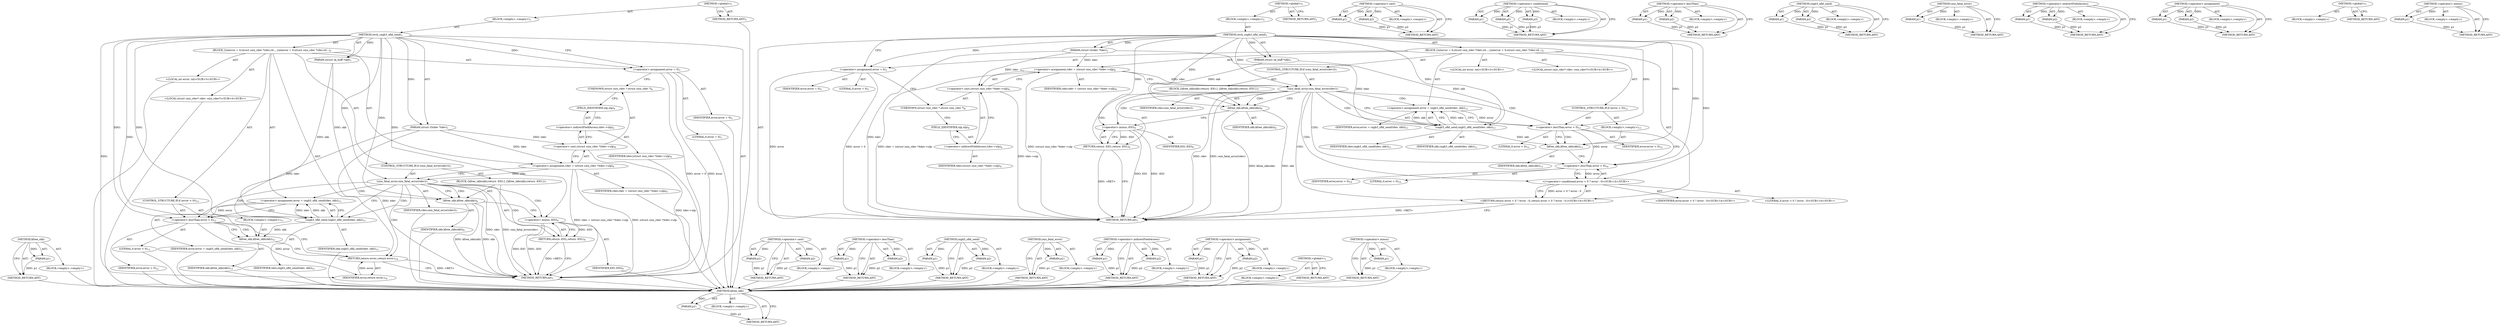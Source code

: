 digraph "&lt;operator&gt;.minus" {
vulnerable_89 [label=<(METHOD,kfree_skb)>];
vulnerable_90 [label=<(PARAM,p1)>];
vulnerable_91 [label=<(BLOCK,&lt;empty&gt;,&lt;empty&gt;)>];
vulnerable_92 [label=<(METHOD_RETURN,ANY)>];
vulnerable_6 [label=<(METHOD,&lt;global&gt;)<SUB>1</SUB>>];
vulnerable_7 [label=<(BLOCK,&lt;empty&gt;,&lt;empty&gt;)<SUB>1</SUB>>];
vulnerable_8 [label=<(METHOD,iwch_cxgb3_ofld_send)<SUB>1</SUB>>];
vulnerable_9 [label=<(PARAM,struct t3cdev *tdev)<SUB>1</SUB>>];
vulnerable_10 [label=<(PARAM,struct sk_buff *skb)<SUB>1</SUB>>];
vulnerable_11 [label=<(BLOCK,{
	int	error = 0;
	struct cxio_rdev *rdev;

	rd...,{
	int	error = 0;
	struct cxio_rdev *rdev;

	rd...)<SUB>2</SUB>>];
vulnerable_12 [label="<(LOCAL,int error: int)<SUB>3</SUB>>"];
vulnerable_13 [label=<(&lt;operator&gt;.assignment,error = 0)<SUB>3</SUB>>];
vulnerable_14 [label=<(IDENTIFIER,error,error = 0)<SUB>3</SUB>>];
vulnerable_15 [label=<(LITERAL,0,error = 0)<SUB>3</SUB>>];
vulnerable_16 [label="<(LOCAL,struct cxio_rdev* rdev: cxio_rdev*)<SUB>4</SUB>>"];
vulnerable_17 [label=<(&lt;operator&gt;.assignment,rdev = (struct cxio_rdev *)tdev-&gt;ulp)<SUB>6</SUB>>];
vulnerable_18 [label=<(IDENTIFIER,rdev,rdev = (struct cxio_rdev *)tdev-&gt;ulp)<SUB>6</SUB>>];
vulnerable_19 [label=<(&lt;operator&gt;.cast,(struct cxio_rdev *)tdev-&gt;ulp)<SUB>6</SUB>>];
vulnerable_20 [label=<(UNKNOWN,struct cxio_rdev *,struct cxio_rdev *)<SUB>6</SUB>>];
vulnerable_21 [label=<(&lt;operator&gt;.indirectFieldAccess,tdev-&gt;ulp)<SUB>6</SUB>>];
vulnerable_22 [label=<(IDENTIFIER,tdev,(struct cxio_rdev *)tdev-&gt;ulp)<SUB>6</SUB>>];
vulnerable_23 [label=<(FIELD_IDENTIFIER,ulp,ulp)<SUB>6</SUB>>];
vulnerable_24 [label=<(CONTROL_STRUCTURE,IF,if (cxio_fatal_error(rdev)))<SUB>7</SUB>>];
vulnerable_25 [label=<(cxio_fatal_error,cxio_fatal_error(rdev))<SUB>7</SUB>>];
vulnerable_26 [label=<(IDENTIFIER,rdev,cxio_fatal_error(rdev))<SUB>7</SUB>>];
vulnerable_27 [label=<(BLOCK,{
		kfree_skb(skb);
		return -EIO;
	},{
		kfree_skb(skb);
		return -EIO;
	})<SUB>7</SUB>>];
vulnerable_28 [label=<(kfree_skb,kfree_skb(skb))<SUB>8</SUB>>];
vulnerable_29 [label=<(IDENTIFIER,skb,kfree_skb(skb))<SUB>8</SUB>>];
vulnerable_30 [label=<(RETURN,return -EIO;,return -EIO;)<SUB>9</SUB>>];
vulnerable_31 [label=<(&lt;operator&gt;.minus,-EIO)<SUB>9</SUB>>];
vulnerable_32 [label=<(IDENTIFIER,EIO,-EIO)<SUB>9</SUB>>];
vulnerable_33 [label=<(&lt;operator&gt;.assignment,error = cxgb3_ofld_send(tdev, skb))<SUB>11</SUB>>];
vulnerable_34 [label=<(IDENTIFIER,error,error = cxgb3_ofld_send(tdev, skb))<SUB>11</SUB>>];
vulnerable_35 [label=<(cxgb3_ofld_send,cxgb3_ofld_send(tdev, skb))<SUB>11</SUB>>];
vulnerable_36 [label=<(IDENTIFIER,tdev,cxgb3_ofld_send(tdev, skb))<SUB>11</SUB>>];
vulnerable_37 [label=<(IDENTIFIER,skb,cxgb3_ofld_send(tdev, skb))<SUB>11</SUB>>];
vulnerable_38 [label=<(CONTROL_STRUCTURE,IF,if (error &lt; 0))<SUB>12</SUB>>];
vulnerable_39 [label=<(&lt;operator&gt;.lessThan,error &lt; 0)<SUB>12</SUB>>];
vulnerable_40 [label=<(IDENTIFIER,error,error &lt; 0)<SUB>12</SUB>>];
vulnerable_41 [label=<(LITERAL,0,error &lt; 0)<SUB>12</SUB>>];
vulnerable_42 [label=<(BLOCK,&lt;empty&gt;,&lt;empty&gt;)<SUB>13</SUB>>];
vulnerable_43 [label=<(kfree_skb,kfree_skb(skb))<SUB>13</SUB>>];
vulnerable_44 [label=<(IDENTIFIER,skb,kfree_skb(skb))<SUB>13</SUB>>];
vulnerable_45 [label=<(RETURN,return error;,return error;)<SUB>14</SUB>>];
vulnerable_46 [label=<(IDENTIFIER,error,return error;)<SUB>14</SUB>>];
vulnerable_47 [label=<(METHOD_RETURN,int)<SUB>1</SUB>>];
vulnerable_49 [label=<(METHOD_RETURN,ANY)<SUB>1</SUB>>];
vulnerable_75 [label=<(METHOD,&lt;operator&gt;.cast)>];
vulnerable_76 [label=<(PARAM,p1)>];
vulnerable_77 [label=<(PARAM,p2)>];
vulnerable_78 [label=<(BLOCK,&lt;empty&gt;,&lt;empty&gt;)>];
vulnerable_79 [label=<(METHOD_RETURN,ANY)>];
vulnerable_102 [label=<(METHOD,&lt;operator&gt;.lessThan)>];
vulnerable_103 [label=<(PARAM,p1)>];
vulnerable_104 [label=<(PARAM,p2)>];
vulnerable_105 [label=<(BLOCK,&lt;empty&gt;,&lt;empty&gt;)>];
vulnerable_106 [label=<(METHOD_RETURN,ANY)>];
vulnerable_97 [label=<(METHOD,cxgb3_ofld_send)>];
vulnerable_98 [label=<(PARAM,p1)>];
vulnerable_99 [label=<(PARAM,p2)>];
vulnerable_100 [label=<(BLOCK,&lt;empty&gt;,&lt;empty&gt;)>];
vulnerable_101 [label=<(METHOD_RETURN,ANY)>];
vulnerable_85 [label=<(METHOD,cxio_fatal_error)>];
vulnerable_86 [label=<(PARAM,p1)>];
vulnerable_87 [label=<(BLOCK,&lt;empty&gt;,&lt;empty&gt;)>];
vulnerable_88 [label=<(METHOD_RETURN,ANY)>];
vulnerable_80 [label=<(METHOD,&lt;operator&gt;.indirectFieldAccess)>];
vulnerable_81 [label=<(PARAM,p1)>];
vulnerable_82 [label=<(PARAM,p2)>];
vulnerable_83 [label=<(BLOCK,&lt;empty&gt;,&lt;empty&gt;)>];
vulnerable_84 [label=<(METHOD_RETURN,ANY)>];
vulnerable_70 [label=<(METHOD,&lt;operator&gt;.assignment)>];
vulnerable_71 [label=<(PARAM,p1)>];
vulnerable_72 [label=<(PARAM,p2)>];
vulnerable_73 [label=<(BLOCK,&lt;empty&gt;,&lt;empty&gt;)>];
vulnerable_74 [label=<(METHOD_RETURN,ANY)>];
vulnerable_64 [label=<(METHOD,&lt;global&gt;)<SUB>1</SUB>>];
vulnerable_65 [label=<(BLOCK,&lt;empty&gt;,&lt;empty&gt;)>];
vulnerable_66 [label=<(METHOD_RETURN,ANY)>];
vulnerable_93 [label=<(METHOD,&lt;operator&gt;.minus)>];
vulnerable_94 [label=<(PARAM,p1)>];
vulnerable_95 [label=<(BLOCK,&lt;empty&gt;,&lt;empty&gt;)>];
vulnerable_96 [label=<(METHOD_RETURN,ANY)>];
fixed_94 [label=<(METHOD,kfree_skb)>];
fixed_95 [label=<(PARAM,p1)>];
fixed_96 [label=<(BLOCK,&lt;empty&gt;,&lt;empty&gt;)>];
fixed_97 [label=<(METHOD_RETURN,ANY)>];
fixed_6 [label=<(METHOD,&lt;global&gt;)<SUB>1</SUB>>];
fixed_7 [label=<(BLOCK,&lt;empty&gt;,&lt;empty&gt;)<SUB>1</SUB>>];
fixed_8 [label=<(METHOD,iwch_cxgb3_ofld_send)<SUB>1</SUB>>];
fixed_9 [label=<(PARAM,struct t3cdev *tdev)<SUB>1</SUB>>];
fixed_10 [label=<(PARAM,struct sk_buff *skb)<SUB>1</SUB>>];
fixed_11 [label=<(BLOCK,{
	int	error = 0;
	struct cxio_rdev *rdev;

	rd...,{
	int	error = 0;
	struct cxio_rdev *rdev;

	rd...)<SUB>2</SUB>>];
fixed_12 [label="<(LOCAL,int error: int)<SUB>3</SUB>>"];
fixed_13 [label=<(&lt;operator&gt;.assignment,error = 0)<SUB>3</SUB>>];
fixed_14 [label=<(IDENTIFIER,error,error = 0)<SUB>3</SUB>>];
fixed_15 [label=<(LITERAL,0,error = 0)<SUB>3</SUB>>];
fixed_16 [label="<(LOCAL,struct cxio_rdev* rdev: cxio_rdev*)<SUB>4</SUB>>"];
fixed_17 [label=<(&lt;operator&gt;.assignment,rdev = (struct cxio_rdev *)tdev-&gt;ulp)<SUB>6</SUB>>];
fixed_18 [label=<(IDENTIFIER,rdev,rdev = (struct cxio_rdev *)tdev-&gt;ulp)<SUB>6</SUB>>];
fixed_19 [label=<(&lt;operator&gt;.cast,(struct cxio_rdev *)tdev-&gt;ulp)<SUB>6</SUB>>];
fixed_20 [label=<(UNKNOWN,struct cxio_rdev *,struct cxio_rdev *)<SUB>6</SUB>>];
fixed_21 [label=<(&lt;operator&gt;.indirectFieldAccess,tdev-&gt;ulp)<SUB>6</SUB>>];
fixed_22 [label=<(IDENTIFIER,tdev,(struct cxio_rdev *)tdev-&gt;ulp)<SUB>6</SUB>>];
fixed_23 [label=<(FIELD_IDENTIFIER,ulp,ulp)<SUB>6</SUB>>];
fixed_24 [label=<(CONTROL_STRUCTURE,IF,if (cxio_fatal_error(rdev)))<SUB>7</SUB>>];
fixed_25 [label=<(cxio_fatal_error,cxio_fatal_error(rdev))<SUB>7</SUB>>];
fixed_26 [label=<(IDENTIFIER,rdev,cxio_fatal_error(rdev))<SUB>7</SUB>>];
fixed_27 [label=<(BLOCK,{
		kfree_skb(skb);
		return -EIO;
	},{
		kfree_skb(skb);
		return -EIO;
	})<SUB>7</SUB>>];
fixed_28 [label=<(kfree_skb,kfree_skb(skb))<SUB>8</SUB>>];
fixed_29 [label=<(IDENTIFIER,skb,kfree_skb(skb))<SUB>8</SUB>>];
fixed_30 [label=<(RETURN,return -EIO;,return -EIO;)<SUB>9</SUB>>];
fixed_31 [label=<(&lt;operator&gt;.minus,-EIO)<SUB>9</SUB>>];
fixed_32 [label=<(IDENTIFIER,EIO,-EIO)<SUB>9</SUB>>];
fixed_33 [label=<(&lt;operator&gt;.assignment,error = cxgb3_ofld_send(tdev, skb))<SUB>11</SUB>>];
fixed_34 [label=<(IDENTIFIER,error,error = cxgb3_ofld_send(tdev, skb))<SUB>11</SUB>>];
fixed_35 [label=<(cxgb3_ofld_send,cxgb3_ofld_send(tdev, skb))<SUB>11</SUB>>];
fixed_36 [label=<(IDENTIFIER,tdev,cxgb3_ofld_send(tdev, skb))<SUB>11</SUB>>];
fixed_37 [label=<(IDENTIFIER,skb,cxgb3_ofld_send(tdev, skb))<SUB>11</SUB>>];
fixed_38 [label=<(CONTROL_STRUCTURE,IF,if (error &lt; 0))<SUB>12</SUB>>];
fixed_39 [label=<(&lt;operator&gt;.lessThan,error &lt; 0)<SUB>12</SUB>>];
fixed_40 [label=<(IDENTIFIER,error,error &lt; 0)<SUB>12</SUB>>];
fixed_41 [label=<(LITERAL,0,error &lt; 0)<SUB>12</SUB>>];
fixed_42 [label=<(BLOCK,&lt;empty&gt;,&lt;empty&gt;)<SUB>13</SUB>>];
fixed_43 [label=<(kfree_skb,kfree_skb(skb))<SUB>13</SUB>>];
fixed_44 [label=<(IDENTIFIER,skb,kfree_skb(skb))<SUB>13</SUB>>];
fixed_45 [label="<(RETURN,return error &lt; 0 ? error : 0;,return error &lt; 0 ? error : 0;)<SUB>14</SUB>>"];
fixed_46 [label="<(&lt;operator&gt;.conditional,error &lt; 0 ? error : 0)<SUB>14</SUB>>"];
fixed_47 [label=<(&lt;operator&gt;.lessThan,error &lt; 0)<SUB>14</SUB>>];
fixed_48 [label=<(IDENTIFIER,error,error &lt; 0)<SUB>14</SUB>>];
fixed_49 [label=<(LITERAL,0,error &lt; 0)<SUB>14</SUB>>];
fixed_50 [label="<(IDENTIFIER,error,error &lt; 0 ? error : 0)<SUB>14</SUB>>"];
fixed_51 [label="<(LITERAL,0,error &lt; 0 ? error : 0)<SUB>14</SUB>>"];
fixed_52 [label=<(METHOD_RETURN,int)<SUB>1</SUB>>];
fixed_54 [label=<(METHOD_RETURN,ANY)<SUB>1</SUB>>];
fixed_80 [label=<(METHOD,&lt;operator&gt;.cast)>];
fixed_81 [label=<(PARAM,p1)>];
fixed_82 [label=<(PARAM,p2)>];
fixed_83 [label=<(BLOCK,&lt;empty&gt;,&lt;empty&gt;)>];
fixed_84 [label=<(METHOD_RETURN,ANY)>];
fixed_112 [label=<(METHOD,&lt;operator&gt;.conditional)>];
fixed_113 [label=<(PARAM,p1)>];
fixed_114 [label=<(PARAM,p2)>];
fixed_115 [label=<(PARAM,p3)>];
fixed_116 [label=<(BLOCK,&lt;empty&gt;,&lt;empty&gt;)>];
fixed_117 [label=<(METHOD_RETURN,ANY)>];
fixed_107 [label=<(METHOD,&lt;operator&gt;.lessThan)>];
fixed_108 [label=<(PARAM,p1)>];
fixed_109 [label=<(PARAM,p2)>];
fixed_110 [label=<(BLOCK,&lt;empty&gt;,&lt;empty&gt;)>];
fixed_111 [label=<(METHOD_RETURN,ANY)>];
fixed_102 [label=<(METHOD,cxgb3_ofld_send)>];
fixed_103 [label=<(PARAM,p1)>];
fixed_104 [label=<(PARAM,p2)>];
fixed_105 [label=<(BLOCK,&lt;empty&gt;,&lt;empty&gt;)>];
fixed_106 [label=<(METHOD_RETURN,ANY)>];
fixed_90 [label=<(METHOD,cxio_fatal_error)>];
fixed_91 [label=<(PARAM,p1)>];
fixed_92 [label=<(BLOCK,&lt;empty&gt;,&lt;empty&gt;)>];
fixed_93 [label=<(METHOD_RETURN,ANY)>];
fixed_85 [label=<(METHOD,&lt;operator&gt;.indirectFieldAccess)>];
fixed_86 [label=<(PARAM,p1)>];
fixed_87 [label=<(PARAM,p2)>];
fixed_88 [label=<(BLOCK,&lt;empty&gt;,&lt;empty&gt;)>];
fixed_89 [label=<(METHOD_RETURN,ANY)>];
fixed_75 [label=<(METHOD,&lt;operator&gt;.assignment)>];
fixed_76 [label=<(PARAM,p1)>];
fixed_77 [label=<(PARAM,p2)>];
fixed_78 [label=<(BLOCK,&lt;empty&gt;,&lt;empty&gt;)>];
fixed_79 [label=<(METHOD_RETURN,ANY)>];
fixed_69 [label=<(METHOD,&lt;global&gt;)<SUB>1</SUB>>];
fixed_70 [label=<(BLOCK,&lt;empty&gt;,&lt;empty&gt;)>];
fixed_71 [label=<(METHOD_RETURN,ANY)>];
fixed_98 [label=<(METHOD,&lt;operator&gt;.minus)>];
fixed_99 [label=<(PARAM,p1)>];
fixed_100 [label=<(BLOCK,&lt;empty&gt;,&lt;empty&gt;)>];
fixed_101 [label=<(METHOD_RETURN,ANY)>];
vulnerable_89 -> vulnerable_90  [key=0, label="AST: "];
vulnerable_89 -> vulnerable_90  [key=1, label="DDG: "];
vulnerable_89 -> vulnerable_91  [key=0, label="AST: "];
vulnerable_89 -> vulnerable_92  [key=0, label="AST: "];
vulnerable_89 -> vulnerable_92  [key=1, label="CFG: "];
vulnerable_90 -> vulnerable_92  [key=0, label="DDG: p1"];
vulnerable_91 -> fixed_94  [key=0];
vulnerable_92 -> fixed_94  [key=0];
vulnerable_6 -> vulnerable_7  [key=0, label="AST: "];
vulnerable_6 -> vulnerable_49  [key=0, label="AST: "];
vulnerable_6 -> vulnerable_49  [key=1, label="CFG: "];
vulnerable_7 -> vulnerable_8  [key=0, label="AST: "];
vulnerable_8 -> vulnerable_9  [key=0, label="AST: "];
vulnerable_8 -> vulnerable_9  [key=1, label="DDG: "];
vulnerable_8 -> vulnerable_10  [key=0, label="AST: "];
vulnerable_8 -> vulnerable_10  [key=1, label="DDG: "];
vulnerable_8 -> vulnerable_11  [key=0, label="AST: "];
vulnerable_8 -> vulnerable_47  [key=0, label="AST: "];
vulnerable_8 -> vulnerable_13  [key=0, label="CFG: "];
vulnerable_8 -> vulnerable_13  [key=1, label="DDG: "];
vulnerable_8 -> vulnerable_46  [key=0, label="DDG: "];
vulnerable_8 -> vulnerable_25  [key=0, label="DDG: "];
vulnerable_8 -> vulnerable_35  [key=0, label="DDG: "];
vulnerable_8 -> vulnerable_39  [key=0, label="DDG: "];
vulnerable_8 -> vulnerable_28  [key=0, label="DDG: "];
vulnerable_8 -> vulnerable_43  [key=0, label="DDG: "];
vulnerable_8 -> vulnerable_31  [key=0, label="DDG: "];
vulnerable_9 -> vulnerable_47  [key=0, label="DDG: tdev"];
vulnerable_9 -> vulnerable_17  [key=0, label="DDG: tdev"];
vulnerable_9 -> vulnerable_19  [key=0, label="DDG: tdev"];
vulnerable_9 -> vulnerable_35  [key=0, label="DDG: tdev"];
vulnerable_10 -> vulnerable_35  [key=0, label="DDG: skb"];
vulnerable_10 -> vulnerable_28  [key=0, label="DDG: skb"];
vulnerable_11 -> vulnerable_12  [key=0, label="AST: "];
vulnerable_11 -> vulnerable_13  [key=0, label="AST: "];
vulnerable_11 -> vulnerable_16  [key=0, label="AST: "];
vulnerable_11 -> vulnerable_17  [key=0, label="AST: "];
vulnerable_11 -> vulnerable_24  [key=0, label="AST: "];
vulnerable_11 -> vulnerable_33  [key=0, label="AST: "];
vulnerable_11 -> vulnerable_38  [key=0, label="AST: "];
vulnerable_11 -> vulnerable_45  [key=0, label="AST: "];
vulnerable_12 -> fixed_94  [key=0];
vulnerable_13 -> vulnerable_14  [key=0, label="AST: "];
vulnerable_13 -> vulnerable_15  [key=0, label="AST: "];
vulnerable_13 -> vulnerable_20  [key=0, label="CFG: "];
vulnerable_13 -> vulnerable_47  [key=0, label="DDG: error"];
vulnerable_13 -> vulnerable_47  [key=1, label="DDG: error = 0"];
vulnerable_14 -> fixed_94  [key=0];
vulnerable_15 -> fixed_94  [key=0];
vulnerable_16 -> fixed_94  [key=0];
vulnerable_17 -> vulnerable_18  [key=0, label="AST: "];
vulnerable_17 -> vulnerable_19  [key=0, label="AST: "];
vulnerable_17 -> vulnerable_25  [key=0, label="CFG: "];
vulnerable_17 -> vulnerable_25  [key=1, label="DDG: rdev"];
vulnerable_17 -> vulnerable_47  [key=0, label="DDG: (struct cxio_rdev *)tdev-&gt;ulp"];
vulnerable_17 -> vulnerable_47  [key=1, label="DDG: rdev = (struct cxio_rdev *)tdev-&gt;ulp"];
vulnerable_18 -> fixed_94  [key=0];
vulnerable_19 -> vulnerable_20  [key=0, label="AST: "];
vulnerable_19 -> vulnerable_21  [key=0, label="AST: "];
vulnerable_19 -> vulnerable_17  [key=0, label="CFG: "];
vulnerable_19 -> vulnerable_47  [key=0, label="DDG: tdev-&gt;ulp"];
vulnerable_20 -> vulnerable_23  [key=0, label="CFG: "];
vulnerable_21 -> vulnerable_22  [key=0, label="AST: "];
vulnerable_21 -> vulnerable_23  [key=0, label="AST: "];
vulnerable_21 -> vulnerable_19  [key=0, label="CFG: "];
vulnerable_22 -> fixed_94  [key=0];
vulnerable_23 -> vulnerable_21  [key=0, label="CFG: "];
vulnerable_24 -> vulnerable_25  [key=0, label="AST: "];
vulnerable_24 -> vulnerable_27  [key=0, label="AST: "];
vulnerable_25 -> vulnerable_26  [key=0, label="AST: "];
vulnerable_25 -> vulnerable_28  [key=0, label="CFG: "];
vulnerable_25 -> vulnerable_28  [key=1, label="CDG: "];
vulnerable_25 -> vulnerable_35  [key=0, label="CFG: "];
vulnerable_25 -> vulnerable_35  [key=1, label="CDG: "];
vulnerable_25 -> vulnerable_47  [key=0, label="DDG: rdev"];
vulnerable_25 -> vulnerable_47  [key=1, label="DDG: cxio_fatal_error(rdev)"];
vulnerable_25 -> vulnerable_30  [key=0, label="CDG: "];
vulnerable_25 -> vulnerable_33  [key=0, label="CDG: "];
vulnerable_25 -> vulnerable_45  [key=0, label="CDG: "];
vulnerable_25 -> vulnerable_39  [key=0, label="CDG: "];
vulnerable_25 -> vulnerable_31  [key=0, label="CDG: "];
vulnerable_26 -> fixed_94  [key=0];
vulnerable_27 -> vulnerable_28  [key=0, label="AST: "];
vulnerable_27 -> vulnerable_30  [key=0, label="AST: "];
vulnerable_28 -> vulnerable_29  [key=0, label="AST: "];
vulnerable_28 -> vulnerable_31  [key=0, label="CFG: "];
vulnerable_28 -> vulnerable_47  [key=0, label="DDG: skb"];
vulnerable_28 -> vulnerable_47  [key=1, label="DDG: kfree_skb(skb)"];
vulnerable_29 -> fixed_94  [key=0];
vulnerable_30 -> vulnerable_31  [key=0, label="AST: "];
vulnerable_30 -> vulnerable_47  [key=0, label="CFG: "];
vulnerable_30 -> vulnerable_47  [key=1, label="DDG: &lt;RET&gt;"];
vulnerable_31 -> vulnerable_32  [key=0, label="AST: "];
vulnerable_31 -> vulnerable_30  [key=0, label="CFG: "];
vulnerable_31 -> vulnerable_30  [key=1, label="DDG: -EIO"];
vulnerable_31 -> vulnerable_47  [key=0, label="DDG: EIO"];
vulnerable_31 -> vulnerable_47  [key=1, label="DDG: -EIO"];
vulnerable_32 -> fixed_94  [key=0];
vulnerable_33 -> vulnerable_34  [key=0, label="AST: "];
vulnerable_33 -> vulnerable_35  [key=0, label="AST: "];
vulnerable_33 -> vulnerable_39  [key=0, label="CFG: "];
vulnerable_33 -> vulnerable_39  [key=1, label="DDG: error"];
vulnerable_34 -> fixed_94  [key=0];
vulnerable_35 -> vulnerable_36  [key=0, label="AST: "];
vulnerable_35 -> vulnerable_37  [key=0, label="AST: "];
vulnerable_35 -> vulnerable_33  [key=0, label="CFG: "];
vulnerable_35 -> vulnerable_33  [key=1, label="DDG: tdev"];
vulnerable_35 -> vulnerable_33  [key=2, label="DDG: skb"];
vulnerable_35 -> vulnerable_43  [key=0, label="DDG: skb"];
vulnerable_36 -> fixed_94  [key=0];
vulnerable_37 -> fixed_94  [key=0];
vulnerable_38 -> vulnerable_39  [key=0, label="AST: "];
vulnerable_38 -> vulnerable_42  [key=0, label="AST: "];
vulnerable_39 -> vulnerable_40  [key=0, label="AST: "];
vulnerable_39 -> vulnerable_41  [key=0, label="AST: "];
vulnerable_39 -> vulnerable_43  [key=0, label="CFG: "];
vulnerable_39 -> vulnerable_43  [key=1, label="CDG: "];
vulnerable_39 -> vulnerable_45  [key=0, label="CFG: "];
vulnerable_39 -> vulnerable_46  [key=0, label="DDG: error"];
vulnerable_40 -> fixed_94  [key=0];
vulnerable_41 -> fixed_94  [key=0];
vulnerable_42 -> vulnerable_43  [key=0, label="AST: "];
vulnerable_43 -> vulnerable_44  [key=0, label="AST: "];
vulnerable_43 -> vulnerable_45  [key=0, label="CFG: "];
vulnerable_44 -> fixed_94  [key=0];
vulnerable_45 -> vulnerable_46  [key=0, label="AST: "];
vulnerable_45 -> vulnerable_47  [key=0, label="CFG: "];
vulnerable_45 -> vulnerable_47  [key=1, label="DDG: &lt;RET&gt;"];
vulnerable_46 -> vulnerable_45  [key=0, label="DDG: error"];
vulnerable_47 -> fixed_94  [key=0];
vulnerable_49 -> fixed_94  [key=0];
vulnerable_75 -> vulnerable_76  [key=0, label="AST: "];
vulnerable_75 -> vulnerable_76  [key=1, label="DDG: "];
vulnerable_75 -> vulnerable_78  [key=0, label="AST: "];
vulnerable_75 -> vulnerable_77  [key=0, label="AST: "];
vulnerable_75 -> vulnerable_77  [key=1, label="DDG: "];
vulnerable_75 -> vulnerable_79  [key=0, label="AST: "];
vulnerable_75 -> vulnerable_79  [key=1, label="CFG: "];
vulnerable_76 -> vulnerable_79  [key=0, label="DDG: p1"];
vulnerable_77 -> vulnerable_79  [key=0, label="DDG: p2"];
vulnerable_78 -> fixed_94  [key=0];
vulnerable_79 -> fixed_94  [key=0];
vulnerable_102 -> vulnerable_103  [key=0, label="AST: "];
vulnerable_102 -> vulnerable_103  [key=1, label="DDG: "];
vulnerable_102 -> vulnerable_105  [key=0, label="AST: "];
vulnerable_102 -> vulnerable_104  [key=0, label="AST: "];
vulnerable_102 -> vulnerable_104  [key=1, label="DDG: "];
vulnerable_102 -> vulnerable_106  [key=0, label="AST: "];
vulnerable_102 -> vulnerable_106  [key=1, label="CFG: "];
vulnerable_103 -> vulnerable_106  [key=0, label="DDG: p1"];
vulnerable_104 -> vulnerable_106  [key=0, label="DDG: p2"];
vulnerable_105 -> fixed_94  [key=0];
vulnerable_106 -> fixed_94  [key=0];
vulnerable_97 -> vulnerable_98  [key=0, label="AST: "];
vulnerable_97 -> vulnerable_98  [key=1, label="DDG: "];
vulnerable_97 -> vulnerable_100  [key=0, label="AST: "];
vulnerable_97 -> vulnerable_99  [key=0, label="AST: "];
vulnerable_97 -> vulnerable_99  [key=1, label="DDG: "];
vulnerable_97 -> vulnerable_101  [key=0, label="AST: "];
vulnerable_97 -> vulnerable_101  [key=1, label="CFG: "];
vulnerable_98 -> vulnerable_101  [key=0, label="DDG: p1"];
vulnerable_99 -> vulnerable_101  [key=0, label="DDG: p2"];
vulnerable_100 -> fixed_94  [key=0];
vulnerable_101 -> fixed_94  [key=0];
vulnerable_85 -> vulnerable_86  [key=0, label="AST: "];
vulnerable_85 -> vulnerable_86  [key=1, label="DDG: "];
vulnerable_85 -> vulnerable_87  [key=0, label="AST: "];
vulnerable_85 -> vulnerable_88  [key=0, label="AST: "];
vulnerable_85 -> vulnerable_88  [key=1, label="CFG: "];
vulnerable_86 -> vulnerable_88  [key=0, label="DDG: p1"];
vulnerable_87 -> fixed_94  [key=0];
vulnerable_88 -> fixed_94  [key=0];
vulnerable_80 -> vulnerable_81  [key=0, label="AST: "];
vulnerable_80 -> vulnerable_81  [key=1, label="DDG: "];
vulnerable_80 -> vulnerable_83  [key=0, label="AST: "];
vulnerable_80 -> vulnerable_82  [key=0, label="AST: "];
vulnerable_80 -> vulnerable_82  [key=1, label="DDG: "];
vulnerable_80 -> vulnerable_84  [key=0, label="AST: "];
vulnerable_80 -> vulnerable_84  [key=1, label="CFG: "];
vulnerable_81 -> vulnerable_84  [key=0, label="DDG: p1"];
vulnerable_82 -> vulnerable_84  [key=0, label="DDG: p2"];
vulnerable_83 -> fixed_94  [key=0];
vulnerable_84 -> fixed_94  [key=0];
vulnerable_70 -> vulnerable_71  [key=0, label="AST: "];
vulnerable_70 -> vulnerable_71  [key=1, label="DDG: "];
vulnerable_70 -> vulnerable_73  [key=0, label="AST: "];
vulnerable_70 -> vulnerable_72  [key=0, label="AST: "];
vulnerable_70 -> vulnerable_72  [key=1, label="DDG: "];
vulnerable_70 -> vulnerable_74  [key=0, label="AST: "];
vulnerable_70 -> vulnerable_74  [key=1, label="CFG: "];
vulnerable_71 -> vulnerable_74  [key=0, label="DDG: p1"];
vulnerable_72 -> vulnerable_74  [key=0, label="DDG: p2"];
vulnerable_73 -> fixed_94  [key=0];
vulnerable_74 -> fixed_94  [key=0];
vulnerable_64 -> vulnerable_65  [key=0, label="AST: "];
vulnerable_64 -> vulnerable_66  [key=0, label="AST: "];
vulnerable_64 -> vulnerable_66  [key=1, label="CFG: "];
vulnerable_65 -> fixed_94  [key=0];
vulnerable_66 -> fixed_94  [key=0];
vulnerable_93 -> vulnerable_94  [key=0, label="AST: "];
vulnerable_93 -> vulnerable_94  [key=1, label="DDG: "];
vulnerable_93 -> vulnerable_95  [key=0, label="AST: "];
vulnerable_93 -> vulnerable_96  [key=0, label="AST: "];
vulnerable_93 -> vulnerable_96  [key=1, label="CFG: "];
vulnerable_94 -> vulnerable_96  [key=0, label="DDG: p1"];
vulnerable_95 -> fixed_94  [key=0];
vulnerable_96 -> fixed_94  [key=0];
fixed_94 -> fixed_95  [key=0, label="AST: "];
fixed_94 -> fixed_95  [key=1, label="DDG: "];
fixed_94 -> fixed_96  [key=0, label="AST: "];
fixed_94 -> fixed_97  [key=0, label="AST: "];
fixed_94 -> fixed_97  [key=1, label="CFG: "];
fixed_95 -> fixed_97  [key=0, label="DDG: p1"];
fixed_6 -> fixed_7  [key=0, label="AST: "];
fixed_6 -> fixed_54  [key=0, label="AST: "];
fixed_6 -> fixed_54  [key=1, label="CFG: "];
fixed_7 -> fixed_8  [key=0, label="AST: "];
fixed_8 -> fixed_9  [key=0, label="AST: "];
fixed_8 -> fixed_9  [key=1, label="DDG: "];
fixed_8 -> fixed_10  [key=0, label="AST: "];
fixed_8 -> fixed_10  [key=1, label="DDG: "];
fixed_8 -> fixed_11  [key=0, label="AST: "];
fixed_8 -> fixed_52  [key=0, label="AST: "];
fixed_8 -> fixed_13  [key=0, label="CFG: "];
fixed_8 -> fixed_13  [key=1, label="DDG: "];
fixed_8 -> fixed_46  [key=0, label="DDG: "];
fixed_8 -> fixed_25  [key=0, label="DDG: "];
fixed_8 -> fixed_35  [key=0, label="DDG: "];
fixed_8 -> fixed_39  [key=0, label="DDG: "];
fixed_8 -> fixed_28  [key=0, label="DDG: "];
fixed_8 -> fixed_43  [key=0, label="DDG: "];
fixed_8 -> fixed_47  [key=0, label="DDG: "];
fixed_8 -> fixed_31  [key=0, label="DDG: "];
fixed_9 -> fixed_52  [key=0, label="DDG: tdev"];
fixed_9 -> fixed_17  [key=0, label="DDG: tdev"];
fixed_9 -> fixed_19  [key=0, label="DDG: tdev"];
fixed_9 -> fixed_35  [key=0, label="DDG: tdev"];
fixed_10 -> fixed_35  [key=0, label="DDG: skb"];
fixed_10 -> fixed_28  [key=0, label="DDG: skb"];
fixed_11 -> fixed_12  [key=0, label="AST: "];
fixed_11 -> fixed_13  [key=0, label="AST: "];
fixed_11 -> fixed_16  [key=0, label="AST: "];
fixed_11 -> fixed_17  [key=0, label="AST: "];
fixed_11 -> fixed_24  [key=0, label="AST: "];
fixed_11 -> fixed_33  [key=0, label="AST: "];
fixed_11 -> fixed_38  [key=0, label="AST: "];
fixed_11 -> fixed_45  [key=0, label="AST: "];
fixed_13 -> fixed_14  [key=0, label="AST: "];
fixed_13 -> fixed_15  [key=0, label="AST: "];
fixed_13 -> fixed_20  [key=0, label="CFG: "];
fixed_13 -> fixed_52  [key=0, label="DDG: error"];
fixed_13 -> fixed_52  [key=1, label="DDG: error = 0"];
fixed_17 -> fixed_18  [key=0, label="AST: "];
fixed_17 -> fixed_19  [key=0, label="AST: "];
fixed_17 -> fixed_25  [key=0, label="CFG: "];
fixed_17 -> fixed_25  [key=1, label="DDG: rdev"];
fixed_17 -> fixed_52  [key=0, label="DDG: (struct cxio_rdev *)tdev-&gt;ulp"];
fixed_17 -> fixed_52  [key=1, label="DDG: rdev = (struct cxio_rdev *)tdev-&gt;ulp"];
fixed_19 -> fixed_20  [key=0, label="AST: "];
fixed_19 -> fixed_21  [key=0, label="AST: "];
fixed_19 -> fixed_17  [key=0, label="CFG: "];
fixed_19 -> fixed_52  [key=0, label="DDG: tdev-&gt;ulp"];
fixed_20 -> fixed_23  [key=0, label="CFG: "];
fixed_21 -> fixed_22  [key=0, label="AST: "];
fixed_21 -> fixed_23  [key=0, label="AST: "];
fixed_21 -> fixed_19  [key=0, label="CFG: "];
fixed_23 -> fixed_21  [key=0, label="CFG: "];
fixed_24 -> fixed_25  [key=0, label="AST: "];
fixed_24 -> fixed_27  [key=0, label="AST: "];
fixed_25 -> fixed_26  [key=0, label="AST: "];
fixed_25 -> fixed_28  [key=0, label="CFG: "];
fixed_25 -> fixed_28  [key=1, label="CDG: "];
fixed_25 -> fixed_35  [key=0, label="CFG: "];
fixed_25 -> fixed_35  [key=1, label="CDG: "];
fixed_25 -> fixed_52  [key=0, label="DDG: rdev"];
fixed_25 -> fixed_52  [key=1, label="DDG: cxio_fatal_error(rdev)"];
fixed_25 -> fixed_47  [key=0, label="CDG: "];
fixed_25 -> fixed_30  [key=0, label="CDG: "];
fixed_25 -> fixed_33  [key=0, label="CDG: "];
fixed_25 -> fixed_46  [key=0, label="CDG: "];
fixed_25 -> fixed_45  [key=0, label="CDG: "];
fixed_25 -> fixed_39  [key=0, label="CDG: "];
fixed_25 -> fixed_31  [key=0, label="CDG: "];
fixed_27 -> fixed_28  [key=0, label="AST: "];
fixed_27 -> fixed_30  [key=0, label="AST: "];
fixed_28 -> fixed_29  [key=0, label="AST: "];
fixed_28 -> fixed_31  [key=0, label="CFG: "];
fixed_28 -> fixed_52  [key=0, label="DDG: skb"];
fixed_28 -> fixed_52  [key=1, label="DDG: kfree_skb(skb)"];
fixed_30 -> fixed_31  [key=0, label="AST: "];
fixed_30 -> fixed_52  [key=0, label="CFG: "];
fixed_30 -> fixed_52  [key=1, label="DDG: &lt;RET&gt;"];
fixed_31 -> fixed_32  [key=0, label="AST: "];
fixed_31 -> fixed_30  [key=0, label="CFG: "];
fixed_31 -> fixed_30  [key=1, label="DDG: -EIO"];
fixed_31 -> fixed_52  [key=0, label="DDG: EIO"];
fixed_31 -> fixed_52  [key=1, label="DDG: -EIO"];
fixed_33 -> fixed_34  [key=0, label="AST: "];
fixed_33 -> fixed_35  [key=0, label="AST: "];
fixed_33 -> fixed_39  [key=0, label="CFG: "];
fixed_33 -> fixed_39  [key=1, label="DDG: error"];
fixed_35 -> fixed_36  [key=0, label="AST: "];
fixed_35 -> fixed_37  [key=0, label="AST: "];
fixed_35 -> fixed_33  [key=0, label="CFG: "];
fixed_35 -> fixed_33  [key=1, label="DDG: tdev"];
fixed_35 -> fixed_33  [key=2, label="DDG: skb"];
fixed_35 -> fixed_43  [key=0, label="DDG: skb"];
fixed_38 -> fixed_39  [key=0, label="AST: "];
fixed_38 -> fixed_42  [key=0, label="AST: "];
fixed_39 -> fixed_40  [key=0, label="AST: "];
fixed_39 -> fixed_41  [key=0, label="AST: "];
fixed_39 -> fixed_43  [key=0, label="CFG: "];
fixed_39 -> fixed_43  [key=1, label="CDG: "];
fixed_39 -> fixed_47  [key=0, label="CFG: "];
fixed_39 -> fixed_47  [key=1, label="DDG: error"];
fixed_42 -> fixed_43  [key=0, label="AST: "];
fixed_43 -> fixed_44  [key=0, label="AST: "];
fixed_43 -> fixed_47  [key=0, label="CFG: "];
fixed_45 -> fixed_46  [key=0, label="AST: "];
fixed_45 -> fixed_52  [key=0, label="CFG: "];
fixed_45 -> fixed_52  [key=1, label="DDG: &lt;RET&gt;"];
fixed_46 -> fixed_47  [key=0, label="AST: "];
fixed_46 -> fixed_50  [key=0, label="AST: "];
fixed_46 -> fixed_51  [key=0, label="AST: "];
fixed_46 -> fixed_45  [key=0, label="CFG: "];
fixed_46 -> fixed_45  [key=1, label="DDG: error &lt; 0 ? error : 0"];
fixed_47 -> fixed_48  [key=0, label="AST: "];
fixed_47 -> fixed_49  [key=0, label="AST: "];
fixed_47 -> fixed_46  [key=0, label="CFG: "];
fixed_47 -> fixed_46  [key=1, label="DDG: error"];
fixed_80 -> fixed_81  [key=0, label="AST: "];
fixed_80 -> fixed_81  [key=1, label="DDG: "];
fixed_80 -> fixed_83  [key=0, label="AST: "];
fixed_80 -> fixed_82  [key=0, label="AST: "];
fixed_80 -> fixed_82  [key=1, label="DDG: "];
fixed_80 -> fixed_84  [key=0, label="AST: "];
fixed_80 -> fixed_84  [key=1, label="CFG: "];
fixed_81 -> fixed_84  [key=0, label="DDG: p1"];
fixed_82 -> fixed_84  [key=0, label="DDG: p2"];
fixed_112 -> fixed_113  [key=0, label="AST: "];
fixed_112 -> fixed_113  [key=1, label="DDG: "];
fixed_112 -> fixed_116  [key=0, label="AST: "];
fixed_112 -> fixed_114  [key=0, label="AST: "];
fixed_112 -> fixed_114  [key=1, label="DDG: "];
fixed_112 -> fixed_117  [key=0, label="AST: "];
fixed_112 -> fixed_117  [key=1, label="CFG: "];
fixed_112 -> fixed_115  [key=0, label="AST: "];
fixed_112 -> fixed_115  [key=1, label="DDG: "];
fixed_113 -> fixed_117  [key=0, label="DDG: p1"];
fixed_114 -> fixed_117  [key=0, label="DDG: p2"];
fixed_115 -> fixed_117  [key=0, label="DDG: p3"];
fixed_107 -> fixed_108  [key=0, label="AST: "];
fixed_107 -> fixed_108  [key=1, label="DDG: "];
fixed_107 -> fixed_110  [key=0, label="AST: "];
fixed_107 -> fixed_109  [key=0, label="AST: "];
fixed_107 -> fixed_109  [key=1, label="DDG: "];
fixed_107 -> fixed_111  [key=0, label="AST: "];
fixed_107 -> fixed_111  [key=1, label="CFG: "];
fixed_108 -> fixed_111  [key=0, label="DDG: p1"];
fixed_109 -> fixed_111  [key=0, label="DDG: p2"];
fixed_102 -> fixed_103  [key=0, label="AST: "];
fixed_102 -> fixed_103  [key=1, label="DDG: "];
fixed_102 -> fixed_105  [key=0, label="AST: "];
fixed_102 -> fixed_104  [key=0, label="AST: "];
fixed_102 -> fixed_104  [key=1, label="DDG: "];
fixed_102 -> fixed_106  [key=0, label="AST: "];
fixed_102 -> fixed_106  [key=1, label="CFG: "];
fixed_103 -> fixed_106  [key=0, label="DDG: p1"];
fixed_104 -> fixed_106  [key=0, label="DDG: p2"];
fixed_90 -> fixed_91  [key=0, label="AST: "];
fixed_90 -> fixed_91  [key=1, label="DDG: "];
fixed_90 -> fixed_92  [key=0, label="AST: "];
fixed_90 -> fixed_93  [key=0, label="AST: "];
fixed_90 -> fixed_93  [key=1, label="CFG: "];
fixed_91 -> fixed_93  [key=0, label="DDG: p1"];
fixed_85 -> fixed_86  [key=0, label="AST: "];
fixed_85 -> fixed_86  [key=1, label="DDG: "];
fixed_85 -> fixed_88  [key=0, label="AST: "];
fixed_85 -> fixed_87  [key=0, label="AST: "];
fixed_85 -> fixed_87  [key=1, label="DDG: "];
fixed_85 -> fixed_89  [key=0, label="AST: "];
fixed_85 -> fixed_89  [key=1, label="CFG: "];
fixed_86 -> fixed_89  [key=0, label="DDG: p1"];
fixed_87 -> fixed_89  [key=0, label="DDG: p2"];
fixed_75 -> fixed_76  [key=0, label="AST: "];
fixed_75 -> fixed_76  [key=1, label="DDG: "];
fixed_75 -> fixed_78  [key=0, label="AST: "];
fixed_75 -> fixed_77  [key=0, label="AST: "];
fixed_75 -> fixed_77  [key=1, label="DDG: "];
fixed_75 -> fixed_79  [key=0, label="AST: "];
fixed_75 -> fixed_79  [key=1, label="CFG: "];
fixed_76 -> fixed_79  [key=0, label="DDG: p1"];
fixed_77 -> fixed_79  [key=0, label="DDG: p2"];
fixed_69 -> fixed_70  [key=0, label="AST: "];
fixed_69 -> fixed_71  [key=0, label="AST: "];
fixed_69 -> fixed_71  [key=1, label="CFG: "];
fixed_98 -> fixed_99  [key=0, label="AST: "];
fixed_98 -> fixed_99  [key=1, label="DDG: "];
fixed_98 -> fixed_100  [key=0, label="AST: "];
fixed_98 -> fixed_101  [key=0, label="AST: "];
fixed_98 -> fixed_101  [key=1, label="CFG: "];
fixed_99 -> fixed_101  [key=0, label="DDG: p1"];
}
